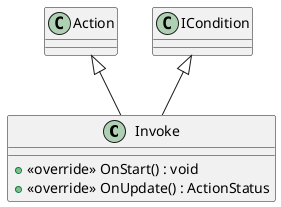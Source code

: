 @startuml
class Invoke {
    + <<override>> OnStart() : void
    + <<override>> OnUpdate() : ActionStatus
}
Action <|-- Invoke
ICondition <|-- Invoke
@enduml
